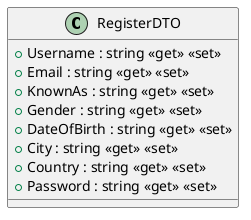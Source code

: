 @startuml
class RegisterDTO {
    + Username : string <<get>> <<set>>
    + Email : string <<get>> <<set>>
    + KnownAs : string <<get>> <<set>>
    + Gender : string <<get>> <<set>>
    + DateOfBirth : string <<get>> <<set>>
    + City : string <<get>> <<set>>
    + Country : string <<get>> <<set>>
    + Password : string <<get>> <<set>>
}
@enduml
